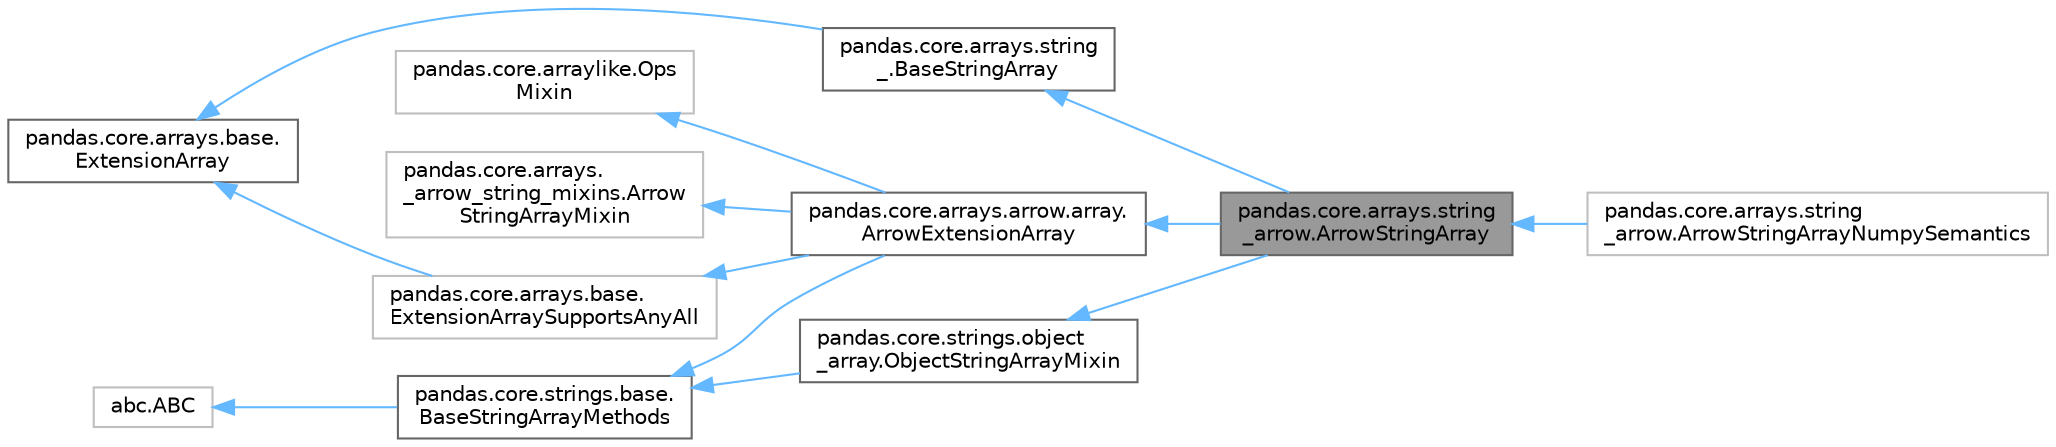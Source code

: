 digraph "pandas.core.arrays.string_arrow.ArrowStringArray"
{
 // LATEX_PDF_SIZE
  bgcolor="transparent";
  edge [fontname=Helvetica,fontsize=10,labelfontname=Helvetica,labelfontsize=10];
  node [fontname=Helvetica,fontsize=10,shape=box,height=0.2,width=0.4];
  rankdir="LR";
  Node1 [id="Node000001",label="pandas.core.arrays.string\l_arrow.ArrowStringArray",height=0.2,width=0.4,color="gray40", fillcolor="grey60", style="filled", fontcolor="black",tooltip=" "];
  Node2 -> Node1 [id="edge1_Node000001_Node000002",dir="back",color="steelblue1",style="solid",tooltip=" "];
  Node2 [id="Node000002",label="pandas.core.strings.object\l_array.ObjectStringArrayMixin",height=0.2,width=0.4,color="gray40", fillcolor="white", style="filled",URL="$d6/d63/classpandas_1_1core_1_1strings_1_1object__array_1_1ObjectStringArrayMixin.html",tooltip=" "];
  Node3 -> Node2 [id="edge2_Node000002_Node000003",dir="back",color="steelblue1",style="solid",tooltip=" "];
  Node3 [id="Node000003",label="pandas.core.strings.base.\lBaseStringArrayMethods",height=0.2,width=0.4,color="gray40", fillcolor="white", style="filled",URL="$db/d70/classpandas_1_1core_1_1strings_1_1base_1_1BaseStringArrayMethods.html",tooltip=" "];
  Node4 -> Node3 [id="edge3_Node000003_Node000004",dir="back",color="steelblue1",style="solid",tooltip=" "];
  Node4 [id="Node000004",label="abc.ABC",height=0.2,width=0.4,color="grey75", fillcolor="white", style="filled",tooltip=" "];
  Node5 -> Node1 [id="edge4_Node000001_Node000005",dir="back",color="steelblue1",style="solid",tooltip=" "];
  Node5 [id="Node000005",label="pandas.core.arrays.arrow.array.\lArrowExtensionArray",height=0.2,width=0.4,color="gray40", fillcolor="white", style="filled",URL="$d3/da4/classpandas_1_1core_1_1arrays_1_1arrow_1_1array_1_1ArrowExtensionArray.html",tooltip=" "];
  Node6 -> Node5 [id="edge5_Node000005_Node000006",dir="back",color="steelblue1",style="solid",tooltip=" "];
  Node6 [id="Node000006",label="pandas.core.arraylike.Ops\lMixin",height=0.2,width=0.4,color="grey75", fillcolor="white", style="filled",URL="$da/d26/classpandas_1_1core_1_1arraylike_1_1OpsMixin.html",tooltip=" "];
  Node7 -> Node5 [id="edge6_Node000005_Node000007",dir="back",color="steelblue1",style="solid",tooltip=" "];
  Node7 [id="Node000007",label="pandas.core.arrays.base.\lExtensionArraySupportsAnyAll",height=0.2,width=0.4,color="grey75", fillcolor="white", style="filled",URL="$d0/de1/classpandas_1_1core_1_1arrays_1_1base_1_1ExtensionArraySupportsAnyAll.html",tooltip=" "];
  Node8 -> Node7 [id="edge7_Node000007_Node000008",dir="back",color="steelblue1",style="solid",tooltip=" "];
  Node8 [id="Node000008",label="pandas.core.arrays.base.\lExtensionArray",height=0.2,width=0.4,color="gray40", fillcolor="white", style="filled",URL="$d4/dd3/classpandas_1_1core_1_1arrays_1_1base_1_1ExtensionArray.html",tooltip=" "];
  Node9 -> Node5 [id="edge8_Node000005_Node000009",dir="back",color="steelblue1",style="solid",tooltip=" "];
  Node9 [id="Node000009",label="pandas.core.arrays.\l_arrow_string_mixins.Arrow\lStringArrayMixin",height=0.2,width=0.4,color="grey75", fillcolor="white", style="filled",URL="$d2/def/classpandas_1_1core_1_1arrays_1_1__arrow__string__mixins_1_1ArrowStringArrayMixin.html",tooltip=" "];
  Node3 -> Node5 [id="edge9_Node000005_Node000003",dir="back",color="steelblue1",style="solid",tooltip=" "];
  Node10 -> Node1 [id="edge10_Node000001_Node000010",dir="back",color="steelblue1",style="solid",tooltip=" "];
  Node10 [id="Node000010",label="pandas.core.arrays.string\l_.BaseStringArray",height=0.2,width=0.4,color="gray40", fillcolor="white", style="filled",URL="$d5/d4b/classpandas_1_1core_1_1arrays_1_1string___1_1BaseStringArray.html",tooltip=" "];
  Node8 -> Node10 [id="edge11_Node000010_Node000008",dir="back",color="steelblue1",style="solid",tooltip=" "];
  Node1 -> Node11 [id="edge12_Node000001_Node000011",dir="back",color="steelblue1",style="solid",tooltip=" "];
  Node11 [id="Node000011",label="pandas.core.arrays.string\l_arrow.ArrowStringArrayNumpySemantics",height=0.2,width=0.4,color="grey75", fillcolor="white", style="filled",URL="$dd/d36/classpandas_1_1core_1_1arrays_1_1string__arrow_1_1ArrowStringArrayNumpySemantics.html",tooltip=" "];
}
